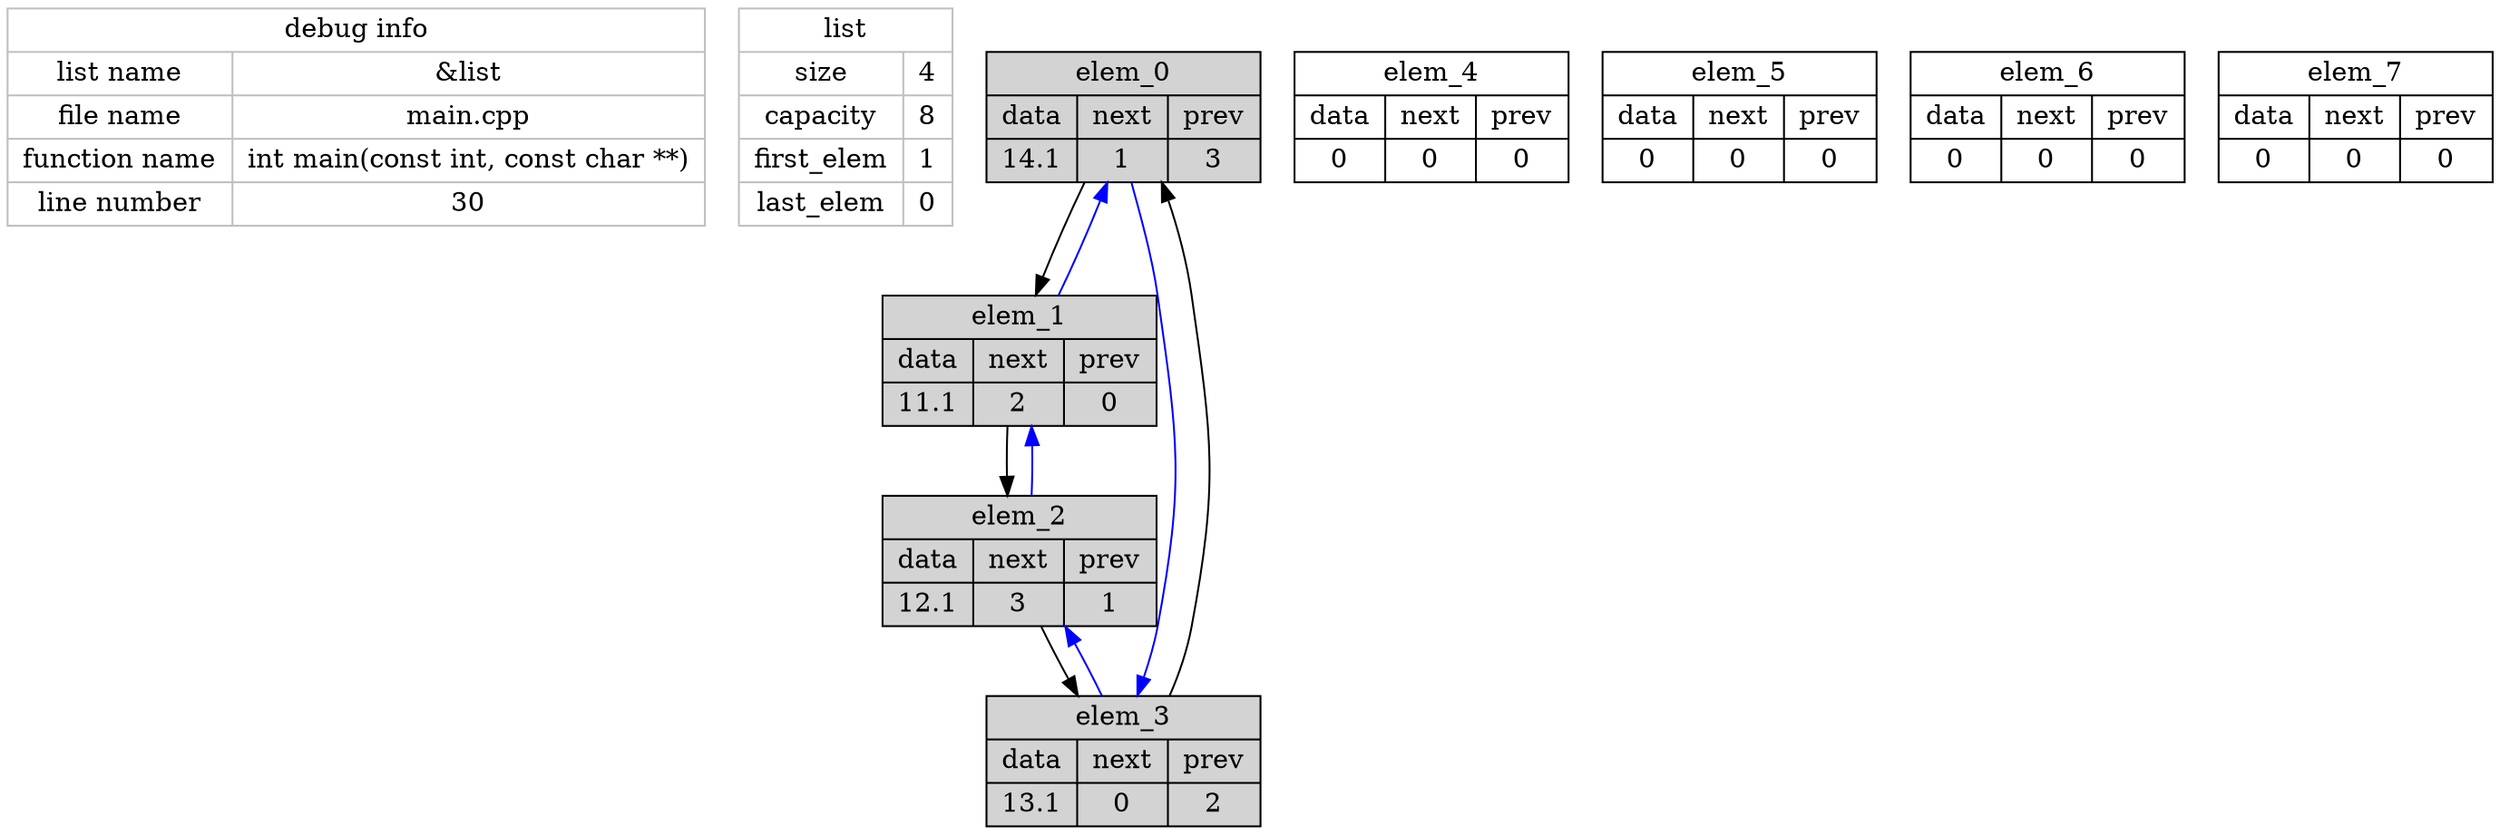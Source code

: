 digraph G {
debug_info [
shape=record,
label="{debug info | { {list name | file name | function name | line number} | {&list | main.cpp | int main(const int, const char **) | 30} }}",
fillcolor=white,
color=grey,
style="filled",
];
list [
shape=record,
label="{list | { {size | capacity | first_elem | last_elem} | {4 | 8 | 1 | 0} }}",
fillcolor=white,
color=grey,
style="filled",
];
elem_0 [
  shape=record,
  label="{elem_0 | {{data | 14.1} | {next | 1} | {prev | 3}}}",
  fillcolor=white,
  color=black,
  style="filled"
];
elem_1 [
  shape=record,
  label="{elem_1 | {{data | 11.1} | {next | 2} | {prev | 0}}}",
  fillcolor=white,
  color=black,
  style="filled"
];
elem_2 [
  shape=record,
  label="{elem_2 | {{data | 12.1} | {next | 3} | {prev | 1}}}",
  fillcolor=white,
  color=black,
  style="filled"
];
elem_3 [
  shape=record,
  label="{elem_3 | {{data | 13.1} | {next | 0} | {prev | 2}}}",
  fillcolor=white,
  color=black,
  style="filled"
];
elem_4 [
  shape=record,
  label="{elem_4 | {{data | 0} | {next | 0} | {prev | 0}}}",
  fillcolor=white,
  color=black,
  style="filled"
];
elem_5 [
  shape=record,
  label="{elem_5 | {{data | 0} | {next | 0} | {prev | 0}}}",
  fillcolor=white,
  color=black,
  style="filled"
];
elem_6 [
  shape=record,
  label="{elem_6 | {{data | 0} | {next | 0} | {prev | 0}}}",
  fillcolor=white,
  color=black,
  style="filled"
];
elem_7 [
  shape=record,
  label="{elem_7 | {{data | 0} | {next | 0} | {prev | 0}}}",
  fillcolor=white,
  color=black,
  style="filled"
];

elem_1 -> elem_2 [color=black, line=stigh];
elem_1 -> elem_0 [color=blue];
elem_1 [fillcolor=lightgrey];

elem_2 -> elem_3 [color=black, line=stigh];
elem_2 -> elem_1 [color=blue];
elem_2 [fillcolor=lightgrey];

elem_3 -> elem_0 [color=black, line=stigh];
elem_3 -> elem_2 [color=blue];
elem_3 [fillcolor=lightgrey];

elem_0 -> elem_1 [color=black, line=stigh];
elem_0 -> elem_3 [color=blue];
elem_0 [fillcolor=lightgrey];

}
